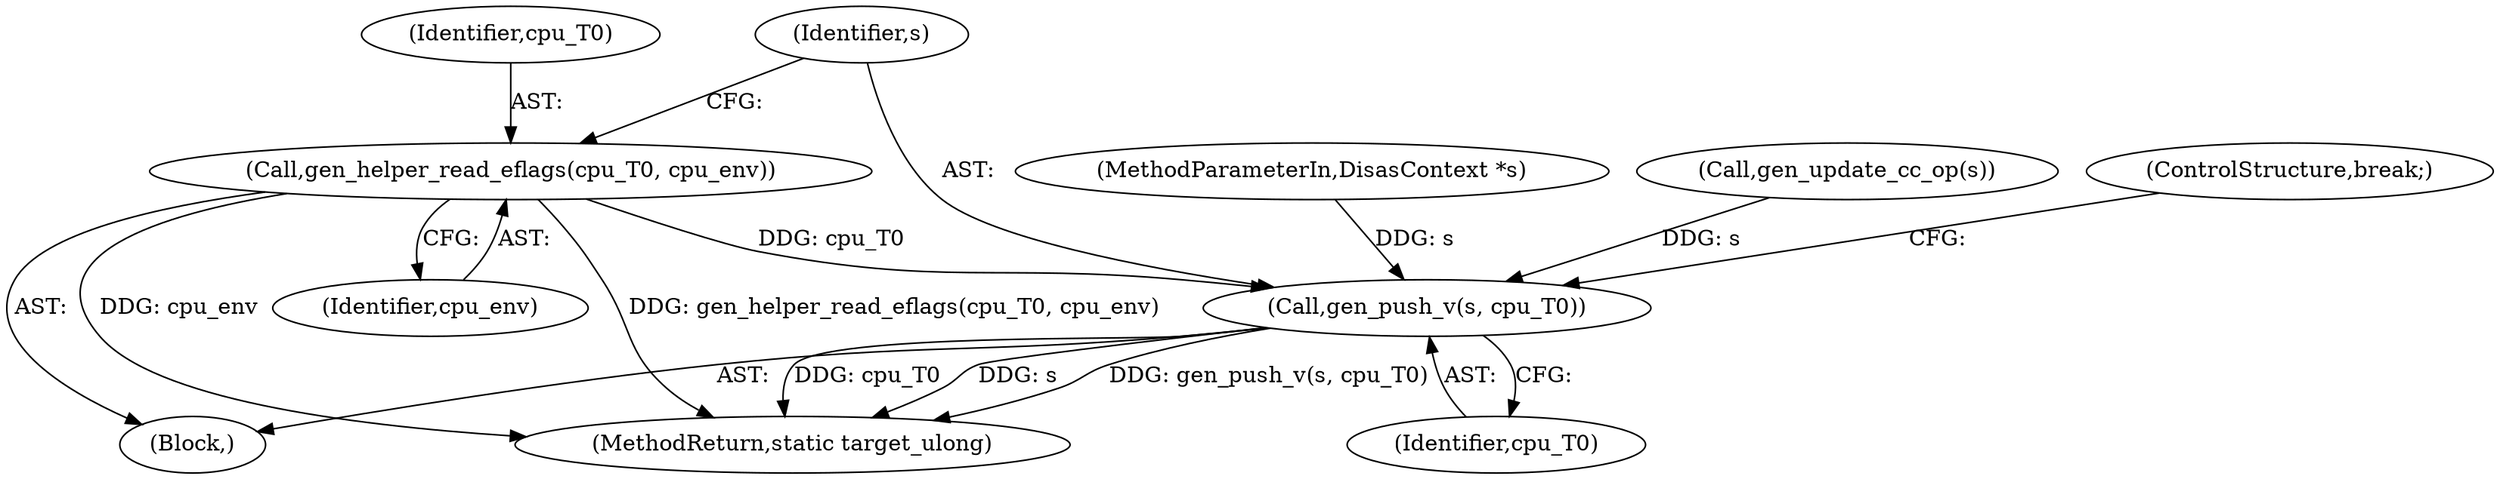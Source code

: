 digraph "0_qemu_30663fd26c0307e414622c7a8607fbc04f92ec14@API" {
"1006583" [label="(Call,gen_helper_read_eflags(cpu_T0, cpu_env))"];
"1006586" [label="(Call,gen_push_v(s, cpu_T0))"];
"1006580" [label="(Block,)"];
"1006583" [label="(Call,gen_helper_read_eflags(cpu_T0, cpu_env))"];
"1011840" [label="(MethodReturn,static target_ulong)"];
"1006585" [label="(Identifier,cpu_env)"];
"1006587" [label="(Identifier,s)"];
"1000565" [label="(MethodParameterIn,DisasContext *s)"];
"1006581" [label="(Call,gen_update_cc_op(s))"];
"1006584" [label="(Identifier,cpu_T0)"];
"1006589" [label="(ControlStructure,break;)"];
"1006588" [label="(Identifier,cpu_T0)"];
"1006586" [label="(Call,gen_push_v(s, cpu_T0))"];
"1006583" -> "1006580"  [label="AST: "];
"1006583" -> "1006585"  [label="CFG: "];
"1006584" -> "1006583"  [label="AST: "];
"1006585" -> "1006583"  [label="AST: "];
"1006587" -> "1006583"  [label="CFG: "];
"1006583" -> "1011840"  [label="DDG: gen_helper_read_eflags(cpu_T0, cpu_env)"];
"1006583" -> "1011840"  [label="DDG: cpu_env"];
"1006583" -> "1006586"  [label="DDG: cpu_T0"];
"1006586" -> "1006580"  [label="AST: "];
"1006586" -> "1006588"  [label="CFG: "];
"1006587" -> "1006586"  [label="AST: "];
"1006588" -> "1006586"  [label="AST: "];
"1006589" -> "1006586"  [label="CFG: "];
"1006586" -> "1011840"  [label="DDG: cpu_T0"];
"1006586" -> "1011840"  [label="DDG: s"];
"1006586" -> "1011840"  [label="DDG: gen_push_v(s, cpu_T0)"];
"1006581" -> "1006586"  [label="DDG: s"];
"1000565" -> "1006586"  [label="DDG: s"];
}
